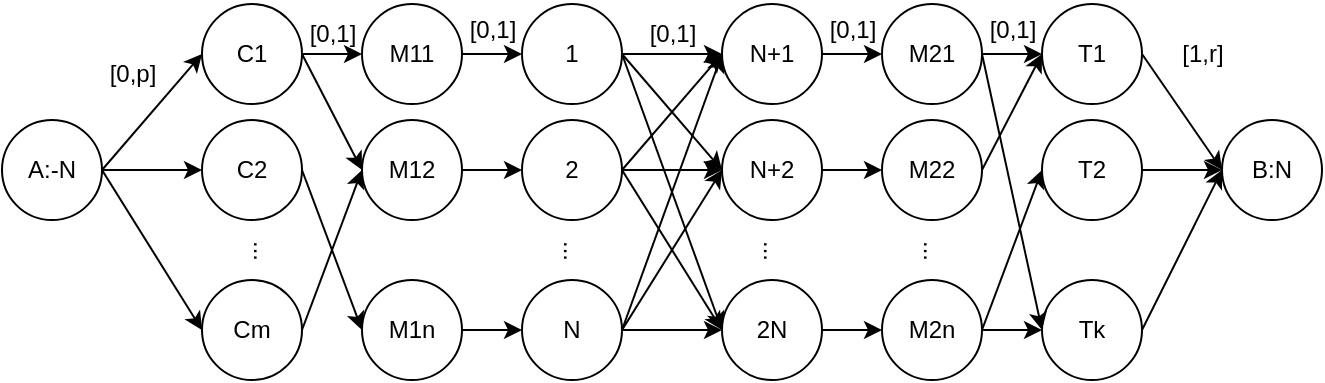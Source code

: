 <mxfile version="22.1.2" type="github">
  <diagram name="第 1 页" id="7uTrZi-EFqFX9wW6wqg8">
    <mxGraphModel dx="716" dy="332" grid="1" gridSize="10" guides="1" tooltips="1" connect="1" arrows="1" fold="1" page="1" pageScale="1" pageWidth="827" pageHeight="1169" math="0" shadow="0">
      <root>
        <mxCell id="0" />
        <mxCell id="1" parent="0" />
        <mxCell id="x_YBx4JExcsszvz5Emax-7" value="..." style="text;html=1;align=center;verticalAlign=middle;resizable=0;points=[];autosize=1;strokeColor=none;fillColor=none;rotation=90;" vertex="1" parent="1">
          <mxGeometry x="460" y="278" width="30" height="30" as="geometry" />
        </mxCell>
        <mxCell id="x_YBx4JExcsszvz5Emax-8" value="..." style="text;html=1;align=center;verticalAlign=middle;resizable=0;points=[];autosize=1;strokeColor=none;fillColor=none;rotation=90;" vertex="1" parent="1">
          <mxGeometry x="360" y="278" width="30" height="30" as="geometry" />
        </mxCell>
        <mxCell id="x_YBx4JExcsszvz5Emax-12" value="..." style="text;html=1;align=center;verticalAlign=middle;resizable=0;points=[];autosize=1;strokeColor=none;fillColor=none;rotation=90;" vertex="1" parent="1">
          <mxGeometry x="205" y="278" width="30" height="30" as="geometry" />
        </mxCell>
        <mxCell id="x_YBx4JExcsszvz5Emax-16" value="..." style="text;html=1;align=center;verticalAlign=middle;resizable=0;points=[];autosize=1;strokeColor=none;fillColor=none;rotation=90;" vertex="1" parent="1">
          <mxGeometry x="540" y="278" width="30" height="30" as="geometry" />
        </mxCell>
        <mxCell id="x_YBx4JExcsszvz5Emax-82" style="rounded=0;orthogonalLoop=1;jettySize=auto;html=1;exitX=1;exitY=0.5;exitDx=0;exitDy=0;entryX=0;entryY=0.5;entryDx=0;entryDy=0;" edge="1" parent="1" source="x_YBx4JExcsszvz5Emax-19" target="x_YBx4JExcsszvz5Emax-79">
          <mxGeometry relative="1" as="geometry" />
        </mxCell>
        <mxCell id="x_YBx4JExcsszvz5Emax-19" value="C2" style="ellipse;whiteSpace=wrap;html=1;aspect=fixed;" vertex="1" parent="1">
          <mxGeometry x="190" y="228" width="50" height="50" as="geometry" />
        </mxCell>
        <mxCell id="x_YBx4JExcsszvz5Emax-80" style="rounded=0;orthogonalLoop=1;jettySize=auto;html=1;exitX=1;exitY=0.5;exitDx=0;exitDy=0;entryX=0;entryY=0.5;entryDx=0;entryDy=0;" edge="1" parent="1" source="x_YBx4JExcsszvz5Emax-20" target="x_YBx4JExcsszvz5Emax-76">
          <mxGeometry relative="1" as="geometry" />
        </mxCell>
        <mxCell id="x_YBx4JExcsszvz5Emax-81" style="rounded=0;orthogonalLoop=1;jettySize=auto;html=1;exitX=1;exitY=0.5;exitDx=0;exitDy=0;entryX=0;entryY=0.5;entryDx=0;entryDy=0;" edge="1" parent="1" source="x_YBx4JExcsszvz5Emax-20" target="x_YBx4JExcsszvz5Emax-78">
          <mxGeometry relative="1" as="geometry" />
        </mxCell>
        <mxCell id="x_YBx4JExcsszvz5Emax-20" value="C1" style="ellipse;whiteSpace=wrap;html=1;aspect=fixed;" vertex="1" parent="1">
          <mxGeometry x="190" y="170" width="50" height="50" as="geometry" />
        </mxCell>
        <mxCell id="x_YBx4JExcsszvz5Emax-83" style="rounded=0;orthogonalLoop=1;jettySize=auto;html=1;exitX=1;exitY=0.5;exitDx=0;exitDy=0;entryX=0;entryY=0.5;entryDx=0;entryDy=0;" edge="1" parent="1" source="x_YBx4JExcsszvz5Emax-21" target="x_YBx4JExcsszvz5Emax-78">
          <mxGeometry relative="1" as="geometry" />
        </mxCell>
        <mxCell id="x_YBx4JExcsszvz5Emax-21" value="Cm" style="ellipse;whiteSpace=wrap;html=1;aspect=fixed;" vertex="1" parent="1">
          <mxGeometry x="190" y="308" width="50" height="50" as="geometry" />
        </mxCell>
        <mxCell id="x_YBx4JExcsszvz5Emax-36" style="rounded=0;orthogonalLoop=1;jettySize=auto;html=1;exitX=1;exitY=0.5;exitDx=0;exitDy=0;entryX=0;entryY=0.5;entryDx=0;entryDy=0;" edge="1" parent="1" source="x_YBx4JExcsszvz5Emax-22" target="x_YBx4JExcsszvz5Emax-25">
          <mxGeometry relative="1" as="geometry" />
        </mxCell>
        <mxCell id="x_YBx4JExcsszvz5Emax-37" style="rounded=0;orthogonalLoop=1;jettySize=auto;html=1;exitX=1;exitY=0.5;exitDx=0;exitDy=0;entryX=0;entryY=0.5;entryDx=0;entryDy=0;" edge="1" parent="1" source="x_YBx4JExcsszvz5Emax-22" target="x_YBx4JExcsszvz5Emax-26">
          <mxGeometry relative="1" as="geometry" />
        </mxCell>
        <mxCell id="x_YBx4JExcsszvz5Emax-38" style="rounded=0;orthogonalLoop=1;jettySize=auto;html=1;exitX=1;exitY=0.5;exitDx=0;exitDy=0;entryX=0;entryY=0.5;entryDx=0;entryDy=0;" edge="1" parent="1" source="x_YBx4JExcsszvz5Emax-22" target="x_YBx4JExcsszvz5Emax-27">
          <mxGeometry relative="1" as="geometry" />
        </mxCell>
        <mxCell id="x_YBx4JExcsszvz5Emax-22" value="1" style="ellipse;whiteSpace=wrap;html=1;aspect=fixed;" vertex="1" parent="1">
          <mxGeometry x="350" y="170" width="50" height="50" as="geometry" />
        </mxCell>
        <mxCell id="x_YBx4JExcsszvz5Emax-39" style="rounded=0;orthogonalLoop=1;jettySize=auto;html=1;exitX=1;exitY=0.5;exitDx=0;exitDy=0;entryX=0;entryY=0.5;entryDx=0;entryDy=0;" edge="1" parent="1" source="x_YBx4JExcsszvz5Emax-23" target="x_YBx4JExcsszvz5Emax-25">
          <mxGeometry relative="1" as="geometry" />
        </mxCell>
        <mxCell id="x_YBx4JExcsszvz5Emax-40" style="rounded=0;orthogonalLoop=1;jettySize=auto;html=1;exitX=1;exitY=0.5;exitDx=0;exitDy=0;entryX=0;entryY=0.5;entryDx=0;entryDy=0;" edge="1" parent="1" source="x_YBx4JExcsszvz5Emax-23" target="x_YBx4JExcsszvz5Emax-26">
          <mxGeometry relative="1" as="geometry" />
        </mxCell>
        <mxCell id="x_YBx4JExcsszvz5Emax-41" style="rounded=0;orthogonalLoop=1;jettySize=auto;html=1;exitX=1;exitY=0.5;exitDx=0;exitDy=0;entryX=0;entryY=0.5;entryDx=0;entryDy=0;" edge="1" parent="1" source="x_YBx4JExcsszvz5Emax-23" target="x_YBx4JExcsszvz5Emax-27">
          <mxGeometry relative="1" as="geometry" />
        </mxCell>
        <mxCell id="x_YBx4JExcsszvz5Emax-23" value="2" style="ellipse;whiteSpace=wrap;html=1;aspect=fixed;" vertex="1" parent="1">
          <mxGeometry x="350" y="228" width="50" height="50" as="geometry" />
        </mxCell>
        <mxCell id="x_YBx4JExcsszvz5Emax-42" style="rounded=0;orthogonalLoop=1;jettySize=auto;html=1;exitX=1;exitY=0.5;exitDx=0;exitDy=0;entryX=0;entryY=0.5;entryDx=0;entryDy=0;" edge="1" parent="1" source="x_YBx4JExcsszvz5Emax-24" target="x_YBx4JExcsszvz5Emax-25">
          <mxGeometry relative="1" as="geometry" />
        </mxCell>
        <mxCell id="x_YBx4JExcsszvz5Emax-43" style="rounded=0;orthogonalLoop=1;jettySize=auto;html=1;exitX=1;exitY=0.5;exitDx=0;exitDy=0;entryX=0;entryY=0.5;entryDx=0;entryDy=0;" edge="1" parent="1" source="x_YBx4JExcsszvz5Emax-24" target="x_YBx4JExcsszvz5Emax-26">
          <mxGeometry relative="1" as="geometry" />
        </mxCell>
        <mxCell id="x_YBx4JExcsszvz5Emax-44" style="rounded=0;orthogonalLoop=1;jettySize=auto;html=1;exitX=1;exitY=0.5;exitDx=0;exitDy=0;entryX=0;entryY=0.5;entryDx=0;entryDy=0;" edge="1" parent="1" source="x_YBx4JExcsszvz5Emax-24" target="x_YBx4JExcsszvz5Emax-27">
          <mxGeometry relative="1" as="geometry" />
        </mxCell>
        <mxCell id="x_YBx4JExcsszvz5Emax-24" value="N" style="ellipse;whiteSpace=wrap;html=1;aspect=fixed;" vertex="1" parent="1">
          <mxGeometry x="350" y="308" width="50" height="50" as="geometry" />
        </mxCell>
        <mxCell id="x_YBx4JExcsszvz5Emax-65" style="rounded=0;orthogonalLoop=1;jettySize=auto;html=1;exitX=1;exitY=0.5;exitDx=0;exitDy=0;entryX=0;entryY=0.5;entryDx=0;entryDy=0;" edge="1" parent="1" source="x_YBx4JExcsszvz5Emax-25" target="x_YBx4JExcsszvz5Emax-62">
          <mxGeometry relative="1" as="geometry" />
        </mxCell>
        <mxCell id="x_YBx4JExcsszvz5Emax-25" value="N+1" style="ellipse;whiteSpace=wrap;html=1;aspect=fixed;" vertex="1" parent="1">
          <mxGeometry x="450" y="170" width="50" height="50" as="geometry" />
        </mxCell>
        <mxCell id="x_YBx4JExcsszvz5Emax-66" style="rounded=0;orthogonalLoop=1;jettySize=auto;html=1;exitX=1;exitY=0.5;exitDx=0;exitDy=0;entryX=0;entryY=0.5;entryDx=0;entryDy=0;" edge="1" parent="1" source="x_YBx4JExcsszvz5Emax-26" target="x_YBx4JExcsszvz5Emax-63">
          <mxGeometry relative="1" as="geometry" />
        </mxCell>
        <mxCell id="x_YBx4JExcsszvz5Emax-26" value="N+2" style="ellipse;whiteSpace=wrap;html=1;aspect=fixed;" vertex="1" parent="1">
          <mxGeometry x="450" y="228" width="50" height="50" as="geometry" />
        </mxCell>
        <mxCell id="x_YBx4JExcsszvz5Emax-67" style="rounded=0;orthogonalLoop=1;jettySize=auto;html=1;exitX=1;exitY=0.5;exitDx=0;exitDy=0;entryX=0;entryY=0.5;entryDx=0;entryDy=0;" edge="1" parent="1" source="x_YBx4JExcsszvz5Emax-27" target="x_YBx4JExcsszvz5Emax-64">
          <mxGeometry relative="1" as="geometry" />
        </mxCell>
        <mxCell id="x_YBx4JExcsszvz5Emax-27" value="2N" style="ellipse;whiteSpace=wrap;html=1;aspect=fixed;" vertex="1" parent="1">
          <mxGeometry x="450" y="308" width="50" height="50" as="geometry" />
        </mxCell>
        <mxCell id="x_YBx4JExcsszvz5Emax-58" style="rounded=0;orthogonalLoop=1;jettySize=auto;html=1;exitX=1;exitY=0.5;exitDx=0;exitDy=0;entryX=0;entryY=0.5;entryDx=0;entryDy=0;" edge="1" parent="1" source="x_YBx4JExcsszvz5Emax-28" target="x_YBx4JExcsszvz5Emax-53">
          <mxGeometry relative="1" as="geometry" />
        </mxCell>
        <mxCell id="x_YBx4JExcsszvz5Emax-28" value="T1" style="ellipse;whiteSpace=wrap;html=1;aspect=fixed;" vertex="1" parent="1">
          <mxGeometry x="610" y="170" width="50" height="50" as="geometry" />
        </mxCell>
        <mxCell id="x_YBx4JExcsszvz5Emax-59" style="rounded=0;orthogonalLoop=1;jettySize=auto;html=1;exitX=1;exitY=0.5;exitDx=0;exitDy=0;entryX=0;entryY=0.5;entryDx=0;entryDy=0;" edge="1" parent="1" source="x_YBx4JExcsszvz5Emax-29" target="x_YBx4JExcsszvz5Emax-53">
          <mxGeometry relative="1" as="geometry" />
        </mxCell>
        <mxCell id="x_YBx4JExcsszvz5Emax-29" value="T2" style="ellipse;whiteSpace=wrap;html=1;aspect=fixed;" vertex="1" parent="1">
          <mxGeometry x="610" y="228" width="50" height="50" as="geometry" />
        </mxCell>
        <mxCell id="x_YBx4JExcsszvz5Emax-60" style="rounded=0;orthogonalLoop=1;jettySize=auto;html=1;exitX=1;exitY=0.5;exitDx=0;exitDy=0;entryX=0;entryY=0.5;entryDx=0;entryDy=0;" edge="1" parent="1" source="x_YBx4JExcsszvz5Emax-30" target="x_YBx4JExcsszvz5Emax-53">
          <mxGeometry relative="1" as="geometry" />
        </mxCell>
        <mxCell id="x_YBx4JExcsszvz5Emax-30" value="Tk" style="ellipse;whiteSpace=wrap;html=1;aspect=fixed;" vertex="1" parent="1">
          <mxGeometry x="610" y="308" width="50" height="50" as="geometry" />
        </mxCell>
        <mxCell id="x_YBx4JExcsszvz5Emax-45" value="[0,1]" style="text;html=1;align=center;verticalAlign=middle;resizable=0;points=[];autosize=1;strokeColor=none;fillColor=none;" vertex="1" parent="1">
          <mxGeometry x="400" y="170" width="50" height="30" as="geometry" />
        </mxCell>
        <mxCell id="x_YBx4JExcsszvz5Emax-51" value="[0,1]" style="text;html=1;align=center;verticalAlign=middle;resizable=0;points=[];autosize=1;strokeColor=none;fillColor=none;" vertex="1" parent="1">
          <mxGeometry x="570" y="168" width="50" height="30" as="geometry" />
        </mxCell>
        <mxCell id="x_YBx4JExcsszvz5Emax-54" style="rounded=0;orthogonalLoop=1;jettySize=auto;html=1;exitX=1;exitY=0.5;exitDx=0;exitDy=0;entryX=0;entryY=0.5;entryDx=0;entryDy=0;" edge="1" parent="1" source="x_YBx4JExcsszvz5Emax-52" target="x_YBx4JExcsszvz5Emax-20">
          <mxGeometry relative="1" as="geometry" />
        </mxCell>
        <mxCell id="x_YBx4JExcsszvz5Emax-55" style="rounded=0;orthogonalLoop=1;jettySize=auto;html=1;exitX=1;exitY=0.5;exitDx=0;exitDy=0;entryX=0;entryY=0.5;entryDx=0;entryDy=0;" edge="1" parent="1" source="x_YBx4JExcsszvz5Emax-52" target="x_YBx4JExcsszvz5Emax-19">
          <mxGeometry relative="1" as="geometry" />
        </mxCell>
        <mxCell id="x_YBx4JExcsszvz5Emax-57" style="rounded=0;orthogonalLoop=1;jettySize=auto;html=1;exitX=1;exitY=0.5;exitDx=0;exitDy=0;entryX=0;entryY=0.5;entryDx=0;entryDy=0;" edge="1" parent="1" source="x_YBx4JExcsszvz5Emax-52" target="x_YBx4JExcsszvz5Emax-21">
          <mxGeometry relative="1" as="geometry" />
        </mxCell>
        <mxCell id="x_YBx4JExcsszvz5Emax-52" value="A:-N" style="ellipse;whiteSpace=wrap;html=1;aspect=fixed;" vertex="1" parent="1">
          <mxGeometry x="90" y="228" width="50" height="50" as="geometry" />
        </mxCell>
        <mxCell id="x_YBx4JExcsszvz5Emax-53" value="B:N" style="ellipse;whiteSpace=wrap;html=1;aspect=fixed;" vertex="1" parent="1">
          <mxGeometry x="700" y="228" width="50" height="50" as="geometry" />
        </mxCell>
        <mxCell id="x_YBx4JExcsszvz5Emax-56" value="[0,p]" style="text;html=1;align=center;verticalAlign=middle;resizable=0;points=[];autosize=1;strokeColor=none;fillColor=none;" vertex="1" parent="1">
          <mxGeometry x="130" y="190" width="50" height="30" as="geometry" />
        </mxCell>
        <mxCell id="x_YBx4JExcsszvz5Emax-61" value="[1,r]" style="text;html=1;align=center;verticalAlign=middle;resizable=0;points=[];autosize=1;strokeColor=none;fillColor=none;" vertex="1" parent="1">
          <mxGeometry x="670" y="180" width="40" height="30" as="geometry" />
        </mxCell>
        <mxCell id="x_YBx4JExcsszvz5Emax-71" style="rounded=0;orthogonalLoop=1;jettySize=auto;html=1;exitX=1;exitY=0.5;exitDx=0;exitDy=0;entryX=0;entryY=0.5;entryDx=0;entryDy=0;" edge="1" parent="1" source="x_YBx4JExcsszvz5Emax-62" target="x_YBx4JExcsszvz5Emax-28">
          <mxGeometry relative="1" as="geometry" />
        </mxCell>
        <mxCell id="x_YBx4JExcsszvz5Emax-72" style="rounded=0;orthogonalLoop=1;jettySize=auto;html=1;exitX=1;exitY=0.5;exitDx=0;exitDy=0;entryX=0;entryY=0.5;entryDx=0;entryDy=0;" edge="1" parent="1" source="x_YBx4JExcsszvz5Emax-62" target="x_YBx4JExcsszvz5Emax-30">
          <mxGeometry relative="1" as="geometry" />
        </mxCell>
        <mxCell id="x_YBx4JExcsszvz5Emax-62" value="M21" style="ellipse;whiteSpace=wrap;html=1;aspect=fixed;" vertex="1" parent="1">
          <mxGeometry x="530" y="170" width="50" height="50" as="geometry" />
        </mxCell>
        <mxCell id="x_YBx4JExcsszvz5Emax-73" style="rounded=0;orthogonalLoop=1;jettySize=auto;html=1;exitX=1;exitY=0.5;exitDx=0;exitDy=0;entryX=0;entryY=0.5;entryDx=0;entryDy=0;" edge="1" parent="1" source="x_YBx4JExcsszvz5Emax-63" target="x_YBx4JExcsszvz5Emax-28">
          <mxGeometry relative="1" as="geometry" />
        </mxCell>
        <mxCell id="x_YBx4JExcsszvz5Emax-63" value="M22" style="ellipse;whiteSpace=wrap;html=1;aspect=fixed;" vertex="1" parent="1">
          <mxGeometry x="530" y="228" width="50" height="50" as="geometry" />
        </mxCell>
        <mxCell id="x_YBx4JExcsszvz5Emax-74" style="rounded=0;orthogonalLoop=1;jettySize=auto;html=1;exitX=1;exitY=0.5;exitDx=0;exitDy=0;entryX=0;entryY=0.5;entryDx=0;entryDy=0;" edge="1" parent="1" source="x_YBx4JExcsszvz5Emax-64" target="x_YBx4JExcsszvz5Emax-29">
          <mxGeometry relative="1" as="geometry" />
        </mxCell>
        <mxCell id="x_YBx4JExcsszvz5Emax-75" style="rounded=0;orthogonalLoop=1;jettySize=auto;html=1;exitX=1;exitY=0.5;exitDx=0;exitDy=0;entryX=0;entryY=0.5;entryDx=0;entryDy=0;" edge="1" parent="1" source="x_YBx4JExcsszvz5Emax-64" target="x_YBx4JExcsszvz5Emax-30">
          <mxGeometry relative="1" as="geometry" />
        </mxCell>
        <mxCell id="x_YBx4JExcsszvz5Emax-64" value="M2n" style="ellipse;whiteSpace=wrap;html=1;aspect=fixed;" vertex="1" parent="1">
          <mxGeometry x="530" y="308" width="50" height="50" as="geometry" />
        </mxCell>
        <mxCell id="x_YBx4JExcsszvz5Emax-68" value="[0,1]" style="text;html=1;align=center;verticalAlign=middle;resizable=0;points=[];autosize=1;strokeColor=none;fillColor=none;" vertex="1" parent="1">
          <mxGeometry x="490" y="168" width="50" height="30" as="geometry" />
        </mxCell>
        <mxCell id="x_YBx4JExcsszvz5Emax-77" style="rounded=0;orthogonalLoop=1;jettySize=auto;html=1;exitX=1;exitY=0.5;exitDx=0;exitDy=0;entryX=0;entryY=0.5;entryDx=0;entryDy=0;" edge="1" parent="1" source="x_YBx4JExcsszvz5Emax-76" target="x_YBx4JExcsszvz5Emax-22">
          <mxGeometry relative="1" as="geometry" />
        </mxCell>
        <mxCell id="x_YBx4JExcsszvz5Emax-76" value="M11" style="ellipse;whiteSpace=wrap;html=1;aspect=fixed;" vertex="1" parent="1">
          <mxGeometry x="270" y="170" width="50" height="50" as="geometry" />
        </mxCell>
        <mxCell id="x_YBx4JExcsszvz5Emax-86" style="rounded=0;orthogonalLoop=1;jettySize=auto;html=1;exitX=1;exitY=0.5;exitDx=0;exitDy=0;entryX=0;entryY=0.5;entryDx=0;entryDy=0;" edge="1" parent="1" source="x_YBx4JExcsszvz5Emax-78" target="x_YBx4JExcsszvz5Emax-23">
          <mxGeometry relative="1" as="geometry" />
        </mxCell>
        <mxCell id="x_YBx4JExcsszvz5Emax-78" value="M12" style="ellipse;whiteSpace=wrap;html=1;aspect=fixed;" vertex="1" parent="1">
          <mxGeometry x="270" y="228" width="50" height="50" as="geometry" />
        </mxCell>
        <mxCell id="x_YBx4JExcsszvz5Emax-87" style="rounded=0;orthogonalLoop=1;jettySize=auto;html=1;exitX=1;exitY=0.5;exitDx=0;exitDy=0;entryX=0;entryY=0.5;entryDx=0;entryDy=0;" edge="1" parent="1" source="x_YBx4JExcsszvz5Emax-79" target="x_YBx4JExcsszvz5Emax-24">
          <mxGeometry relative="1" as="geometry" />
        </mxCell>
        <mxCell id="x_YBx4JExcsszvz5Emax-79" value="M1n" style="ellipse;whiteSpace=wrap;html=1;aspect=fixed;" vertex="1" parent="1">
          <mxGeometry x="270" y="308" width="50" height="50" as="geometry" />
        </mxCell>
        <mxCell id="x_YBx4JExcsszvz5Emax-84" value="[0,1]" style="text;html=1;align=center;verticalAlign=middle;resizable=0;points=[];autosize=1;strokeColor=none;fillColor=none;" vertex="1" parent="1">
          <mxGeometry x="230" y="170" width="50" height="30" as="geometry" />
        </mxCell>
        <mxCell id="x_YBx4JExcsszvz5Emax-85" value="[0,1]" style="text;html=1;align=center;verticalAlign=middle;resizable=0;points=[];autosize=1;strokeColor=none;fillColor=none;" vertex="1" parent="1">
          <mxGeometry x="310" y="168" width="50" height="30" as="geometry" />
        </mxCell>
      </root>
    </mxGraphModel>
  </diagram>
</mxfile>
